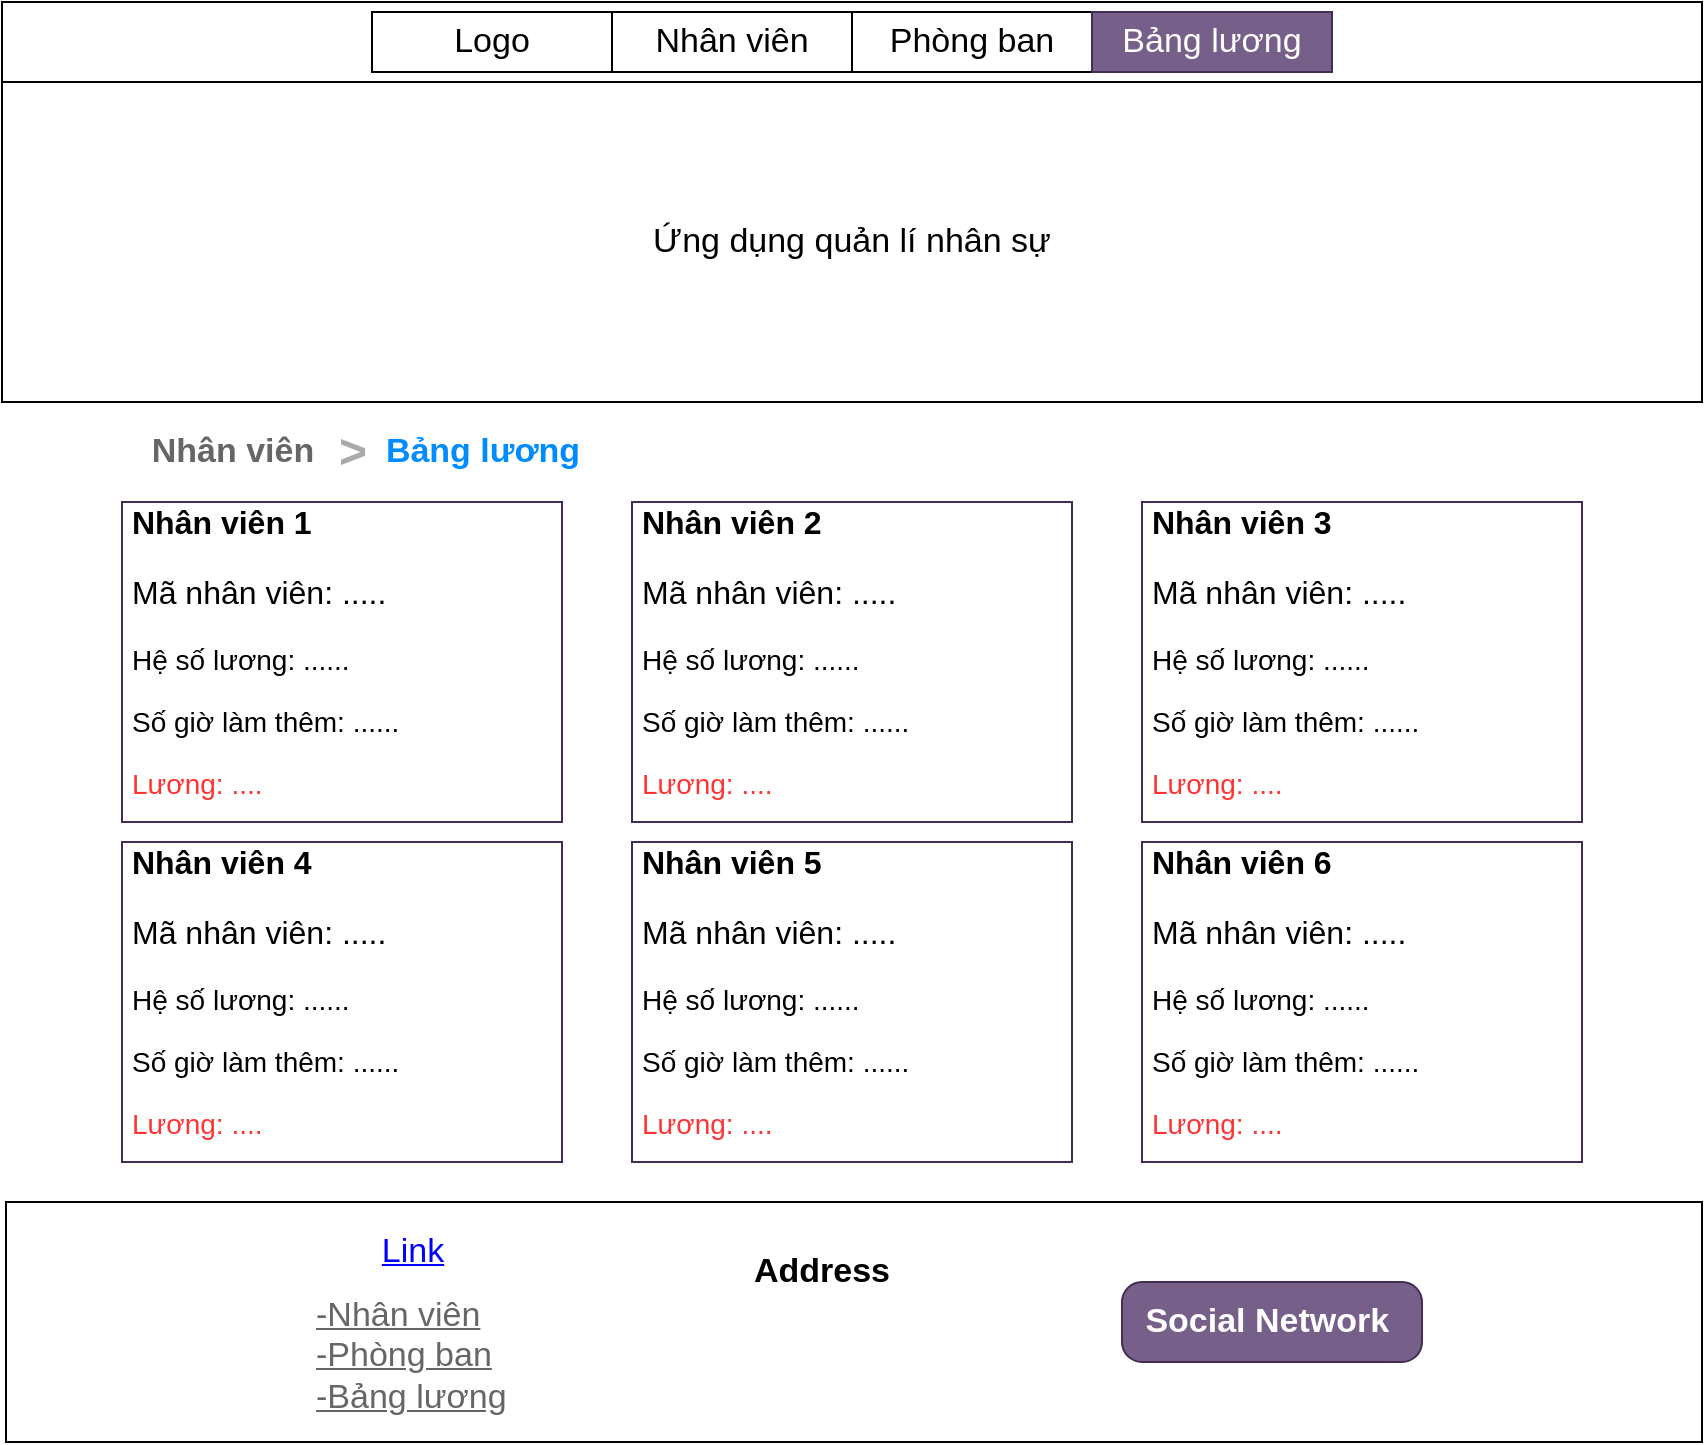 <mxfile>
    <diagram id="6-WQOCMPAwIWoDzZwsL4" name="Page-1">
        <mxGraphModel dx="1204" dy="537" grid="1" gridSize="10" guides="1" tooltips="1" connect="1" arrows="1" fold="1" page="1" pageScale="1" pageWidth="850" pageHeight="1100" math="0" shadow="0">
            <root>
                <mxCell id="0"/>
                <mxCell id="1" parent="0"/>
                <mxCell id="2" value="" style="rounded=0;whiteSpace=wrap;html=1;align=center;" vertex="1" parent="1">
                    <mxGeometry y="40" width="850" height="160" as="geometry"/>
                </mxCell>
                <mxCell id="3" value="" style="edgeStyle=none;html=1;" edge="1" parent="1" target="2">
                    <mxGeometry relative="1" as="geometry">
                        <mxPoint x="283.333" y="30.0" as="sourcePoint"/>
                    </mxGeometry>
                </mxCell>
                <mxCell id="4" value="&lt;font style=&quot;font-size: 17px&quot;&gt;Ứng dụng quản lí nhân sự&lt;/font&gt;" style="text;html=1;strokeColor=none;fillColor=none;align=center;verticalAlign=middle;whiteSpace=wrap;rounded=0;strokeWidth=7;" vertex="1" parent="1">
                    <mxGeometry x="270" y="105" width="310" height="30" as="geometry"/>
                </mxCell>
                <mxCell id="5" style="edgeStyle=none;html=1;exitX=0.5;exitY=1;exitDx=0;exitDy=0;fontSize=17;" edge="1" parent="1" source="6" target="2">
                    <mxGeometry relative="1" as="geometry"/>
                </mxCell>
                <mxCell id="6" value="" style="rounded=0;whiteSpace=wrap;html=1;fontSize=17;strokeWidth=1;" vertex="1" parent="1">
                    <mxGeometry width="850" height="40" as="geometry"/>
                </mxCell>
                <mxCell id="7" value="Logo" style="rounded=0;whiteSpace=wrap;html=1;fontSize=17;strokeWidth=1;" vertex="1" parent="1">
                    <mxGeometry x="185" y="5" width="120" height="30" as="geometry"/>
                </mxCell>
                <mxCell id="8" value="Nhân viên" style="rounded=0;whiteSpace=wrap;html=1;fontSize=17;strokeWidth=1;" vertex="1" parent="1">
                    <mxGeometry x="305" y="5" width="120" height="30" as="geometry"/>
                </mxCell>
                <mxCell id="9" value="Phòng ban" style="rounded=0;whiteSpace=wrap;html=1;fontSize=17;strokeWidth=1;" vertex="1" parent="1">
                    <mxGeometry x="425" y="5" width="120" height="30" as="geometry"/>
                </mxCell>
                <mxCell id="10" value="Bảng lương" style="rounded=0;whiteSpace=wrap;html=1;fontSize=17;strokeWidth=1;fillColor=#76608a;fontColor=#ffffff;strokeColor=#432D57;" vertex="1" parent="1">
                    <mxGeometry x="545" y="5" width="120" height="30" as="geometry"/>
                </mxCell>
                <mxCell id="11" value="" style="rounded=0;whiteSpace=wrap;html=1;fontSize=17;strokeWidth=1;" vertex="1" parent="1">
                    <mxGeometry x="2" y="600" width="848" height="120" as="geometry"/>
                </mxCell>
                <mxCell id="12" value="Link" style="shape=rectangle;strokeColor=none;fillColor=none;linkText=;fontSize=17;fontColor=#0000ff;fontStyle=4;html=1;align=center;" vertex="1" parent="1">
                    <mxGeometry x="130" y="610" width="150" height="30" as="geometry"/>
                </mxCell>
                <mxCell id="13" value="&lt;u&gt;-Nhân viên&lt;br&gt;-Phòng ban&lt;br&gt;-Bảng lương&lt;/u&gt;" style="strokeWidth=1;shadow=0;dashed=0;align=center;html=1;shape=mxgraph.mockup.text.bulletedList;textColor=#666666;mainText=,,,,;textSize=17;bulletStyle=none;strokeColor=none;fillColor=none;align=left;verticalAlign=top;fontSize=17;fontColor=#666666;" vertex="1" parent="1">
                    <mxGeometry x="155" y="640" width="150" height="60" as="geometry"/>
                </mxCell>
                <mxCell id="14" value="&lt;b&gt;Address&lt;/b&gt;" style="text;html=1;strokeColor=none;fillColor=none;align=center;verticalAlign=middle;whiteSpace=wrap;rounded=0;fontSize=17;" vertex="1" parent="1">
                    <mxGeometry x="380" y="620" width="60" height="30" as="geometry"/>
                </mxCell>
                <mxCell id="15" value="Social Network&amp;nbsp;" style="strokeWidth=1;shadow=0;dashed=0;align=center;html=1;shape=mxgraph.mockup.buttons.button;strokeColor=#432D57;mainText=;buttonStyle=round;fontSize=17;fontStyle=1;fillColor=#76608a;whiteSpace=wrap;fontColor=#ffffff;" vertex="1" parent="1">
                    <mxGeometry x="560" y="640" width="150" height="40" as="geometry"/>
                </mxCell>
                <mxCell id="16" value="Nhân viên" style="strokeWidth=1;shadow=0;dashed=0;align=center;html=1;shape=mxgraph.mockup.navigation.anchor;fontSize=17;fontColor=#666666;fontStyle=1;" vertex="1" parent="1">
                    <mxGeometry x="75" y="210" width="80" height="30" as="geometry"/>
                </mxCell>
                <mxCell id="17" value="&gt;" style="strokeWidth=1;shadow=0;dashed=0;align=center;html=1;shape=mxgraph.mockup.navigation.anchor;fontSize=24;fontColor=#aaaaaa;fontStyle=1;" vertex="1" parent="1">
                    <mxGeometry x="165" y="210" width="20" height="30" as="geometry"/>
                </mxCell>
                <mxCell id="18" value="Bảng lương" style="strokeWidth=1;shadow=0;dashed=0;align=center;html=1;shape=mxgraph.mockup.navigation.anchor;fontSize=17;fontColor=#008cff;fontStyle=1;" vertex="1" parent="1">
                    <mxGeometry x="210" y="210" width="60" height="30" as="geometry"/>
                </mxCell>
                <mxCell id="20" value="&lt;h1 style=&quot;font-size: 16px&quot;&gt;&lt;font color=&quot;#000000&quot; style=&quot;font-size: 16px&quot;&gt;Nhân viên 1&lt;/font&gt;&lt;/h1&gt;&lt;p style=&quot;font-size: 16px&quot;&gt;&lt;font color=&quot;#000000&quot; style=&quot;font-size: 16px&quot;&gt;Mã nhân viên: .....&lt;/font&gt;&lt;/p&gt;&lt;p style=&quot;font-size: 14px&quot;&gt;&lt;font color=&quot;#000000&quot; style=&quot;font-size: 14px&quot;&gt;Hệ số lương: ......&lt;/font&gt;&lt;/p&gt;&lt;p style=&quot;font-size: 14px&quot;&gt;&lt;font color=&quot;#000000&quot; style=&quot;font-size: 14px&quot;&gt;Số giờ làm thêm: ......&lt;/font&gt;&lt;/p&gt;&lt;p style=&quot;font-size: 14px&quot;&gt;&lt;font style=&quot;font-size: 14px&quot; color=&quot;#ff3333&quot;&gt;Lương: ....&lt;/font&gt;&lt;/p&gt;" style="text;html=1;strokeColor=#432D57;fillColor=none;spacing=5;spacingTop=-20;whiteSpace=wrap;overflow=hidden;rounded=0;fontColor=#ffffff;" vertex="1" parent="1">
                    <mxGeometry x="60" y="250" width="220" height="160" as="geometry"/>
                </mxCell>
                <mxCell id="23" value="&lt;h1 style=&quot;font-size: 16px&quot;&gt;&lt;font color=&quot;#000000&quot; style=&quot;font-size: 16px&quot;&gt;Nhân viên 2&lt;/font&gt;&lt;/h1&gt;&lt;p style=&quot;font-size: 16px&quot;&gt;&lt;font color=&quot;#000000&quot; style=&quot;font-size: 16px&quot;&gt;Mã nhân viên: .....&lt;/font&gt;&lt;/p&gt;&lt;p style=&quot;font-size: 14px&quot;&gt;&lt;font color=&quot;#000000&quot; style=&quot;font-size: 14px&quot;&gt;Hệ số lương: ......&lt;/font&gt;&lt;/p&gt;&lt;p style=&quot;font-size: 14px&quot;&gt;&lt;font color=&quot;#000000&quot; style=&quot;font-size: 14px&quot;&gt;Số giờ làm thêm: ......&lt;/font&gt;&lt;/p&gt;&lt;p style=&quot;font-size: 14px&quot;&gt;&lt;font style=&quot;font-size: 14px&quot; color=&quot;#ff3333&quot;&gt;Lương: ....&lt;/font&gt;&lt;/p&gt;" style="text;html=1;strokeColor=#432D57;fillColor=none;spacing=5;spacingTop=-20;whiteSpace=wrap;overflow=hidden;rounded=0;fontColor=#ffffff;" vertex="1" parent="1">
                    <mxGeometry x="315" y="250" width="220" height="160" as="geometry"/>
                </mxCell>
                <mxCell id="24" value="&lt;h1 style=&quot;font-size: 16px&quot;&gt;&lt;font color=&quot;#000000&quot; style=&quot;font-size: 16px&quot;&gt;Nhân viên 3&lt;/font&gt;&lt;/h1&gt;&lt;p style=&quot;font-size: 16px&quot;&gt;&lt;font color=&quot;#000000&quot; style=&quot;font-size: 16px&quot;&gt;Mã nhân viên: .....&lt;/font&gt;&lt;/p&gt;&lt;p style=&quot;font-size: 14px&quot;&gt;&lt;font color=&quot;#000000&quot; style=&quot;font-size: 14px&quot;&gt;Hệ số lương: ......&lt;/font&gt;&lt;/p&gt;&lt;p style=&quot;font-size: 14px&quot;&gt;&lt;font color=&quot;#000000&quot; style=&quot;font-size: 14px&quot;&gt;Số giờ làm thêm: ......&lt;/font&gt;&lt;/p&gt;&lt;p style=&quot;font-size: 14px&quot;&gt;&lt;font style=&quot;font-size: 14px&quot; color=&quot;#ff3333&quot;&gt;Lương: ....&lt;/font&gt;&lt;/p&gt;" style="text;html=1;strokeColor=#432D57;fillColor=none;spacing=5;spacingTop=-20;whiteSpace=wrap;overflow=hidden;rounded=0;fontColor=#ffffff;" vertex="1" parent="1">
                    <mxGeometry x="570" y="250" width="220" height="160" as="geometry"/>
                </mxCell>
                <mxCell id="26" value="&lt;h1 style=&quot;font-size: 16px&quot;&gt;&lt;font color=&quot;#000000&quot; style=&quot;font-size: 16px&quot;&gt;Nhân viên 4&lt;/font&gt;&lt;/h1&gt;&lt;p style=&quot;font-size: 16px&quot;&gt;&lt;font color=&quot;#000000&quot; style=&quot;font-size: 16px&quot;&gt;Mã nhân viên: .....&lt;/font&gt;&lt;/p&gt;&lt;p style=&quot;font-size: 14px&quot;&gt;&lt;font color=&quot;#000000&quot; style=&quot;font-size: 14px&quot;&gt;Hệ số lương: ......&lt;/font&gt;&lt;/p&gt;&lt;p style=&quot;font-size: 14px&quot;&gt;&lt;font color=&quot;#000000&quot; style=&quot;font-size: 14px&quot;&gt;Số giờ làm thêm: ......&lt;/font&gt;&lt;/p&gt;&lt;p style=&quot;font-size: 14px&quot;&gt;&lt;font style=&quot;font-size: 14px&quot; color=&quot;#ff3333&quot;&gt;Lương: ....&lt;/font&gt;&lt;/p&gt;" style="text;html=1;strokeColor=#432D57;fillColor=none;spacing=5;spacingTop=-20;whiteSpace=wrap;overflow=hidden;rounded=0;fontColor=#ffffff;" vertex="1" parent="1">
                    <mxGeometry x="60" y="420" width="220" height="160" as="geometry"/>
                </mxCell>
                <mxCell id="27" value="&lt;h1 style=&quot;font-size: 16px&quot;&gt;&lt;font color=&quot;#000000&quot; style=&quot;font-size: 16px&quot;&gt;Nhân viên 5&lt;/font&gt;&lt;/h1&gt;&lt;p style=&quot;font-size: 16px&quot;&gt;&lt;font color=&quot;#000000&quot; style=&quot;font-size: 16px&quot;&gt;Mã nhân viên: .....&lt;/font&gt;&lt;/p&gt;&lt;p style=&quot;font-size: 14px&quot;&gt;&lt;font color=&quot;#000000&quot; style=&quot;font-size: 14px&quot;&gt;Hệ số lương: ......&lt;/font&gt;&lt;/p&gt;&lt;p style=&quot;font-size: 14px&quot;&gt;&lt;font color=&quot;#000000&quot; style=&quot;font-size: 14px&quot;&gt;Số giờ làm thêm: ......&lt;/font&gt;&lt;/p&gt;&lt;p style=&quot;font-size: 14px&quot;&gt;&lt;font style=&quot;font-size: 14px&quot; color=&quot;#ff3333&quot;&gt;Lương: ....&lt;/font&gt;&lt;/p&gt;" style="text;html=1;strokeColor=#432D57;fillColor=none;spacing=5;spacingTop=-20;whiteSpace=wrap;overflow=hidden;rounded=0;fontColor=#ffffff;" vertex="1" parent="1">
                    <mxGeometry x="315" y="420" width="220" height="160" as="geometry"/>
                </mxCell>
                <mxCell id="28" value="&lt;h1 style=&quot;font-size: 16px&quot;&gt;&lt;font color=&quot;#000000&quot; style=&quot;font-size: 16px&quot;&gt;Nhân viên 6&lt;/font&gt;&lt;/h1&gt;&lt;p style=&quot;font-size: 16px&quot;&gt;&lt;font color=&quot;#000000&quot; style=&quot;font-size: 16px&quot;&gt;Mã nhân viên: .....&lt;/font&gt;&lt;/p&gt;&lt;p style=&quot;font-size: 14px&quot;&gt;&lt;font color=&quot;#000000&quot; style=&quot;font-size: 14px&quot;&gt;Hệ số lương: ......&lt;/font&gt;&lt;/p&gt;&lt;p style=&quot;font-size: 14px&quot;&gt;&lt;font color=&quot;#000000&quot; style=&quot;font-size: 14px&quot;&gt;Số giờ làm thêm: ......&lt;/font&gt;&lt;/p&gt;&lt;p style=&quot;font-size: 14px&quot;&gt;&lt;font style=&quot;font-size: 14px&quot; color=&quot;#ff3333&quot;&gt;Lương: ....&lt;/font&gt;&lt;/p&gt;" style="text;html=1;strokeColor=#432D57;fillColor=none;spacing=5;spacingTop=-20;whiteSpace=wrap;overflow=hidden;rounded=0;fontColor=#ffffff;" vertex="1" parent="1">
                    <mxGeometry x="570" y="420" width="220" height="160" as="geometry"/>
                </mxCell>
            </root>
        </mxGraphModel>
    </diagram>
</mxfile>